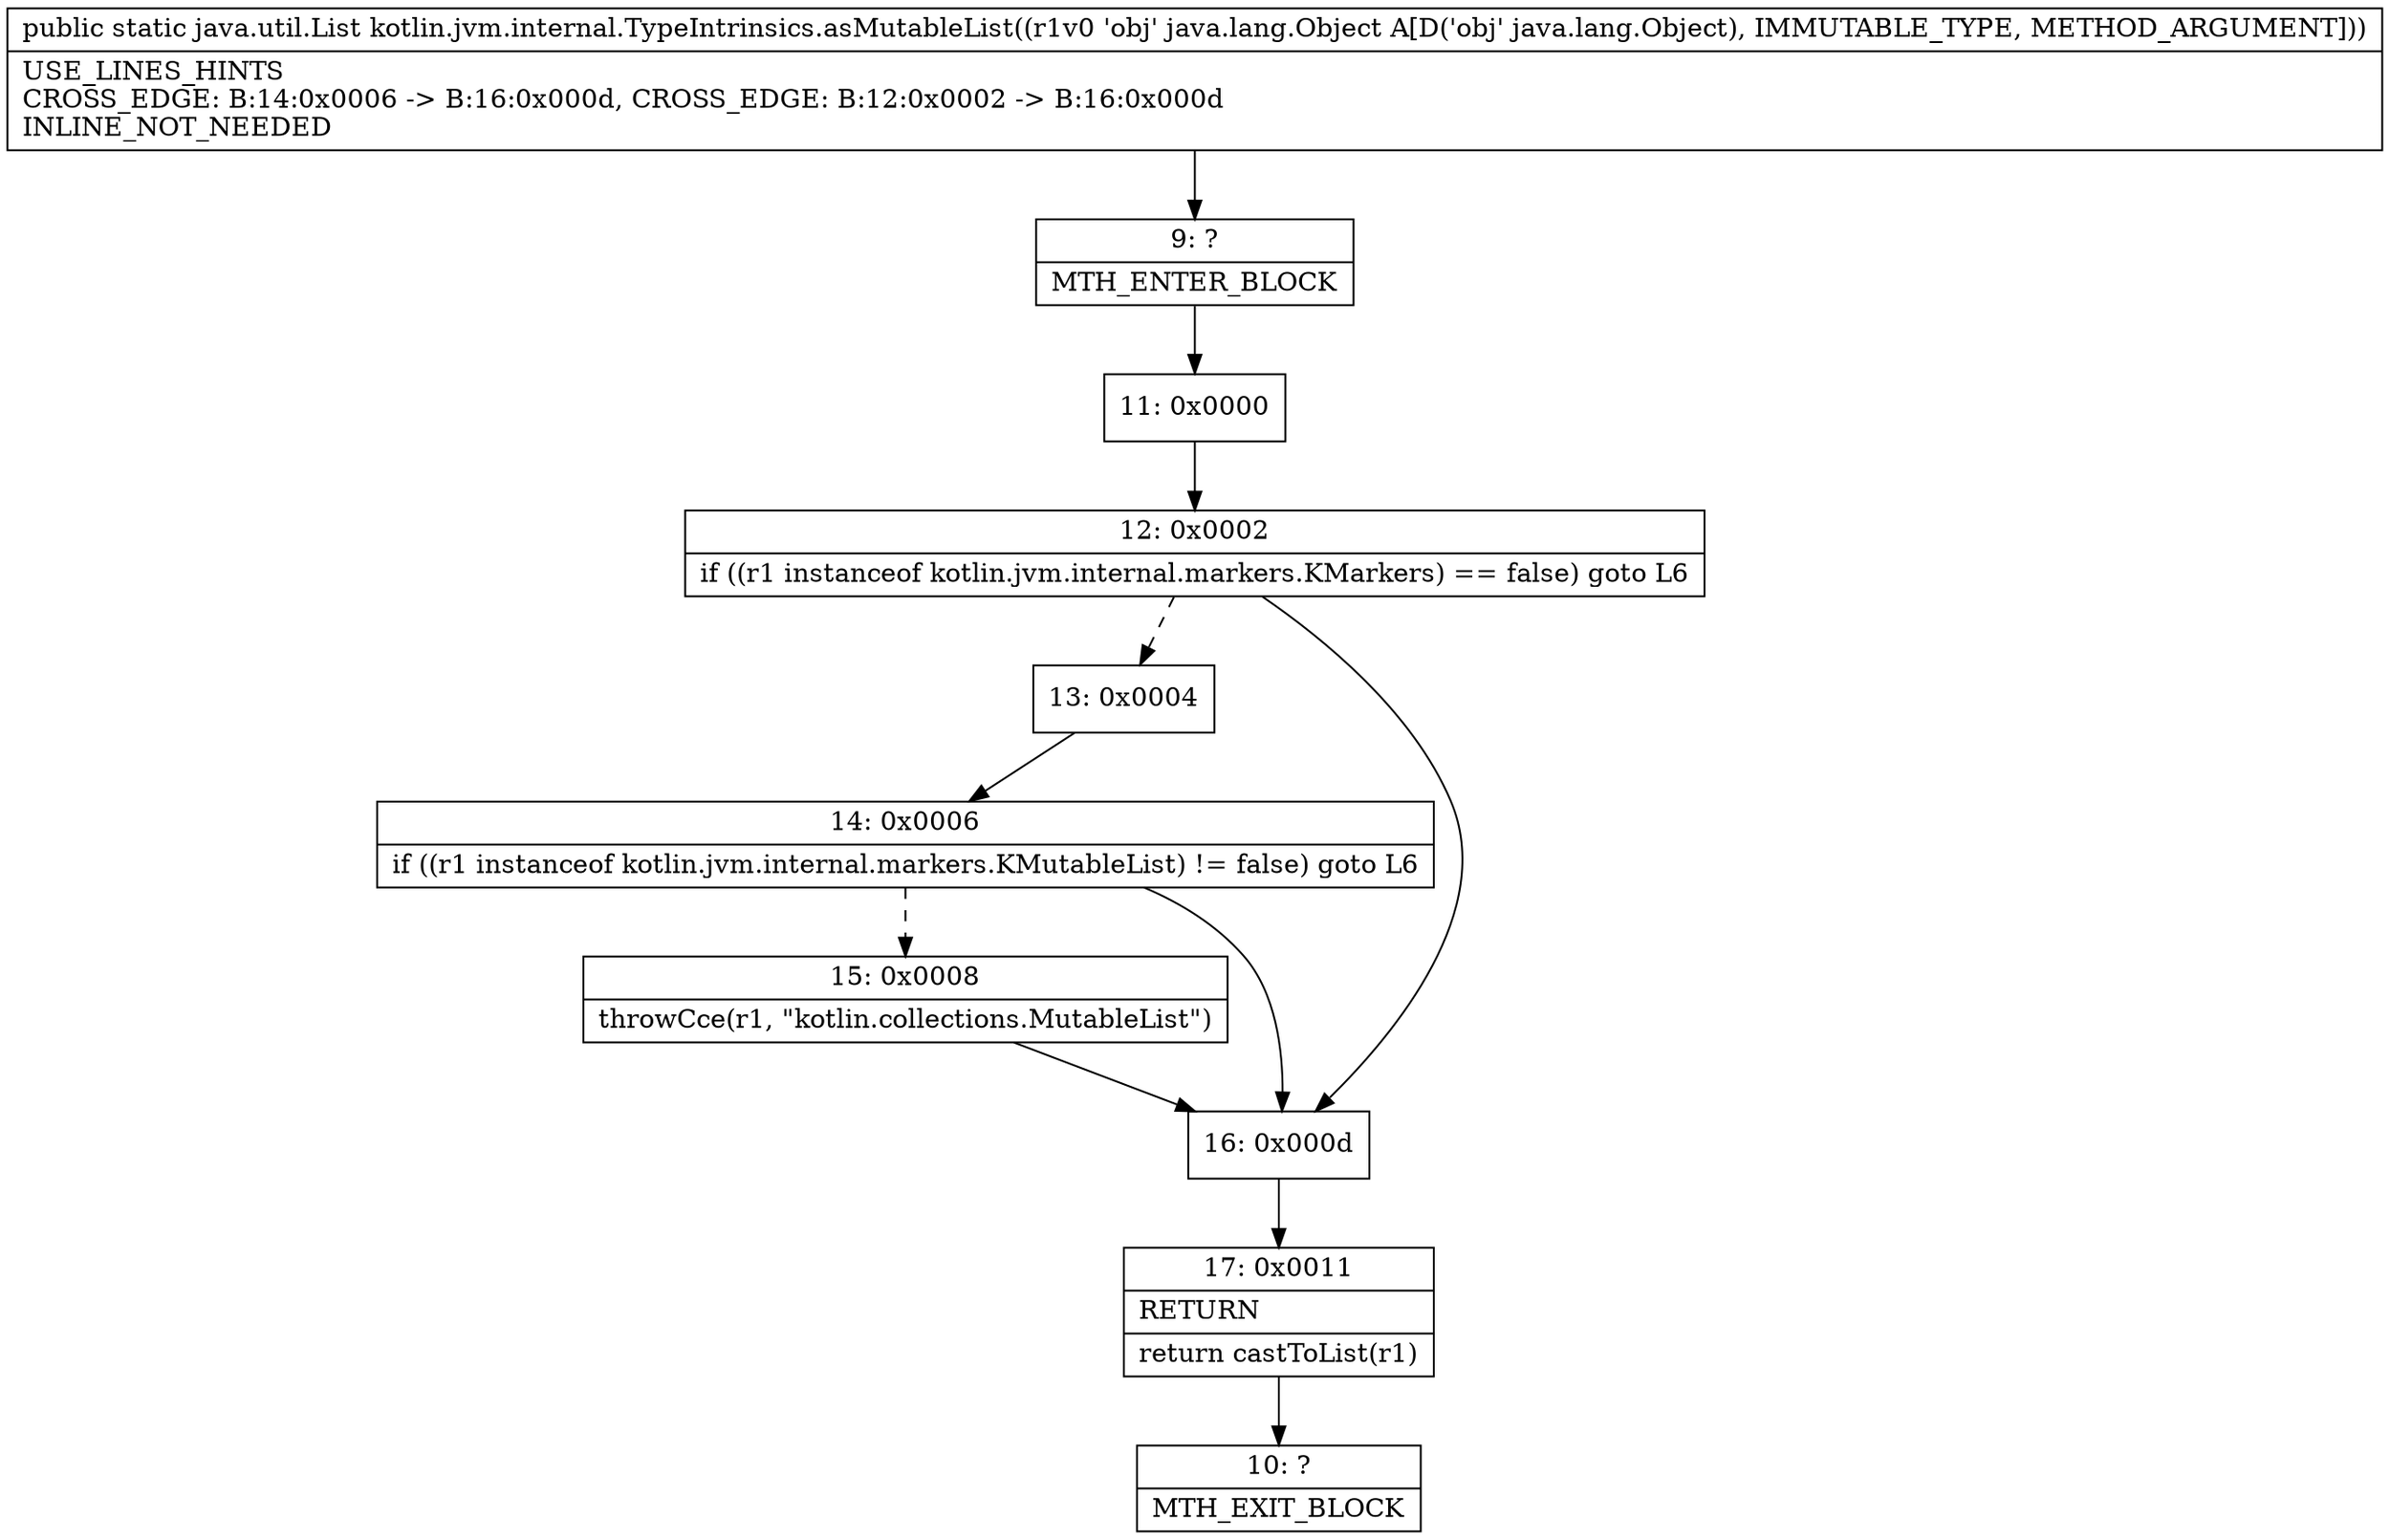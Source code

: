 digraph "CFG forkotlin.jvm.internal.TypeIntrinsics.asMutableList(Ljava\/lang\/Object;)Ljava\/util\/List;" {
Node_9 [shape=record,label="{9\:\ ?|MTH_ENTER_BLOCK\l}"];
Node_11 [shape=record,label="{11\:\ 0x0000}"];
Node_12 [shape=record,label="{12\:\ 0x0002|if ((r1 instanceof kotlin.jvm.internal.markers.KMarkers) == false) goto L6\l}"];
Node_13 [shape=record,label="{13\:\ 0x0004}"];
Node_14 [shape=record,label="{14\:\ 0x0006|if ((r1 instanceof kotlin.jvm.internal.markers.KMutableList) != false) goto L6\l}"];
Node_15 [shape=record,label="{15\:\ 0x0008|throwCce(r1, \"kotlin.collections.MutableList\")\l}"];
Node_16 [shape=record,label="{16\:\ 0x000d}"];
Node_17 [shape=record,label="{17\:\ 0x0011|RETURN\l|return castToList(r1)\l}"];
Node_10 [shape=record,label="{10\:\ ?|MTH_EXIT_BLOCK\l}"];
MethodNode[shape=record,label="{public static java.util.List kotlin.jvm.internal.TypeIntrinsics.asMutableList((r1v0 'obj' java.lang.Object A[D('obj' java.lang.Object), IMMUTABLE_TYPE, METHOD_ARGUMENT]))  | USE_LINES_HINTS\lCROSS_EDGE: B:14:0x0006 \-\> B:16:0x000d, CROSS_EDGE: B:12:0x0002 \-\> B:16:0x000d\lINLINE_NOT_NEEDED\l}"];
MethodNode -> Node_9;Node_9 -> Node_11;
Node_11 -> Node_12;
Node_12 -> Node_13[style=dashed];
Node_12 -> Node_16;
Node_13 -> Node_14;
Node_14 -> Node_15[style=dashed];
Node_14 -> Node_16;
Node_15 -> Node_16;
Node_16 -> Node_17;
Node_17 -> Node_10;
}

